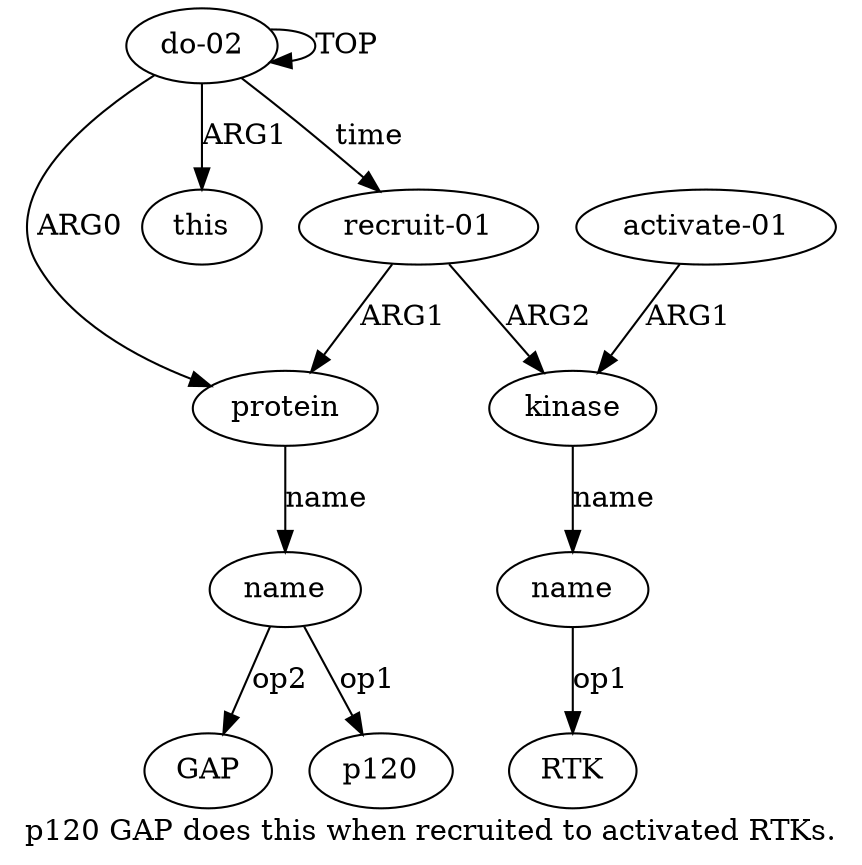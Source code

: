 digraph  {
	graph [label="p120 GAP does this when recruited to activated RTKs."];
	node [label="\N"];
	"a6 RTK"	 [color=black,
		gold_ind=-1,
		gold_label=RTK,
		label=RTK,
		test_ind=-1,
		test_label=RTK];
	"a2 GAP"	 [color=black,
		gold_ind=-1,
		gold_label=GAP,
		label=GAP,
		test_ind=-1,
		test_label=GAP];
	"a2 p120"	 [color=black,
		gold_ind=-1,
		gold_label=p120,
		label=p120,
		test_ind=-1,
		test_label=p120];
	a1	 [color=black,
		gold_ind=1,
		gold_label=protein,
		label=protein,
		test_ind=1,
		test_label=protein];
	a2	 [color=black,
		gold_ind=2,
		gold_label=name,
		label=name,
		test_ind=2,
		test_label=name];
	a1 -> a2 [key=0,
	color=black,
	gold_label=name,
	label=name,
	test_label=name];
a0 [color=black,
	gold_ind=0,
	gold_label="do-02",
	label="do-02",
	test_ind=0,
	test_label="do-02"];
a0 -> a1 [key=0,
color=black,
gold_label=ARG0,
label=ARG0,
test_label=ARG0];
a0 -> a0 [key=0,
color=black,
gold_label=TOP,
label=TOP,
test_label=TOP];
a3 [color=black,
gold_ind=3,
gold_label=this,
label=this,
test_ind=3,
test_label=this];
a0 -> a3 [key=0,
color=black,
gold_label=ARG1,
label=ARG1,
test_label=ARG1];
a4 [color=black,
gold_ind=4,
gold_label="recruit-01",
label="recruit-01",
test_ind=4,
test_label="recruit-01"];
a0 -> a4 [key=0,
color=black,
gold_label=time,
label=time,
test_label=time];
a2 -> "a2 GAP" [key=0,
color=black,
gold_label=op2,
label=op2,
test_label=op2];
a2 -> "a2 p120" [key=0,
color=black,
gold_label=op1,
label=op1,
test_label=op1];
a5 [color=black,
gold_ind=5,
gold_label=kinase,
label=kinase,
test_ind=5,
test_label=kinase];
a6 [color=black,
gold_ind=6,
gold_label=name,
label=name,
test_ind=6,
test_label=name];
a5 -> a6 [key=0,
color=black,
gold_label=name,
label=name,
test_label=name];
a4 -> a1 [key=0,
color=black,
gold_label=ARG1,
label=ARG1,
test_label=ARG1];
a4 -> a5 [key=0,
color=black,
gold_label=ARG2,
label=ARG2,
test_label=ARG2];
a7 [color=black,
gold_ind=7,
gold_label="activate-01",
label="activate-01",
test_ind=7,
test_label="activate-01"];
a7 -> a5 [key=0,
color=black,
gold_label=ARG1,
label=ARG1,
test_label=ARG1];
a6 -> "a6 RTK" [key=0,
color=black,
gold_label=op1,
label=op1,
test_label=op1];
}
